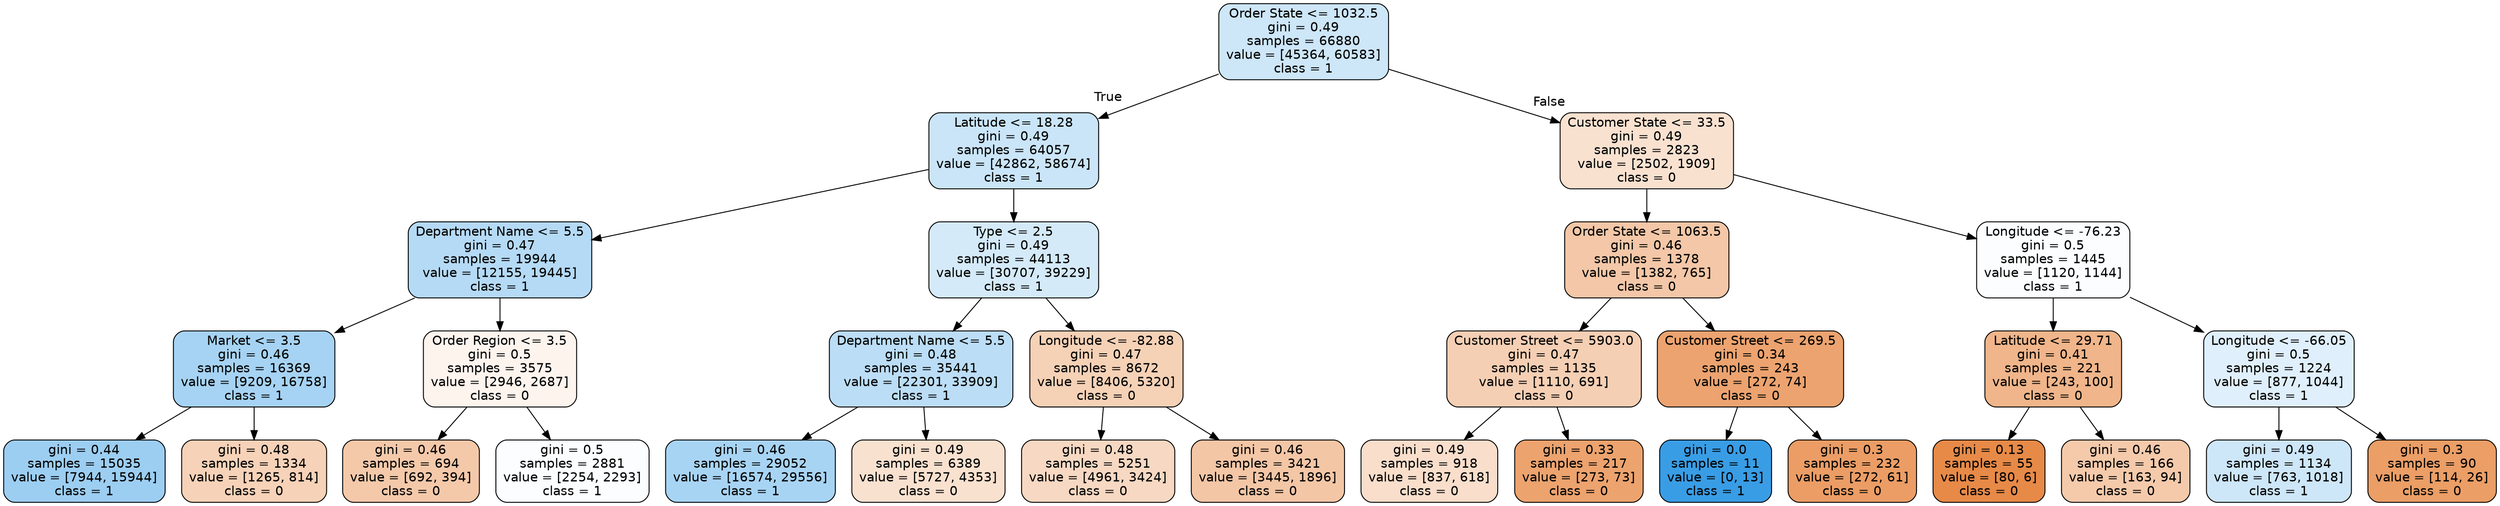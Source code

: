 digraph Tree {
node [shape=box, style="filled, rounded", color="black", fontname=helvetica] ;
edge [fontname=helvetica] ;
0 [label="Order State <= 1032.5\ngini = 0.49\nsamples = 66880\nvalue = [45364, 60583]\nclass = 1", fillcolor="#cde6f8"] ;
1 [label="Latitude <= 18.28\ngini = 0.49\nsamples = 64057\nvalue = [42862, 58674]\nclass = 1", fillcolor="#cae5f8"] ;
0 -> 1 [labeldistance=2.5, labelangle=45, headlabel="True"] ;
2 [label="Department Name <= 5.5\ngini = 0.47\nsamples = 19944\nvalue = [12155, 19445]\nclass = 1", fillcolor="#b5daf5"] ;
1 -> 2 ;
3 [label="Market <= 3.5\ngini = 0.46\nsamples = 16369\nvalue = [9209, 16758]\nclass = 1", fillcolor="#a6d3f3"] ;
2 -> 3 ;
4 [label="gini = 0.44\nsamples = 15035\nvalue = [7944, 15944]\nclass = 1", fillcolor="#9ccef2"] ;
3 -> 4 ;
5 [label="gini = 0.48\nsamples = 1334\nvalue = [1265, 814]\nclass = 0", fillcolor="#f6d2b8"] ;
3 -> 5 ;
6 [label="Order Region <= 3.5\ngini = 0.5\nsamples = 3575\nvalue = [2946, 2687]\nclass = 0", fillcolor="#fdf4ee"] ;
2 -> 6 ;
7 [label="gini = 0.46\nsamples = 694\nvalue = [692, 394]\nclass = 0", fillcolor="#f4c9aa"] ;
6 -> 7 ;
8 [label="gini = 0.5\nsamples = 2881\nvalue = [2254, 2293]\nclass = 1", fillcolor="#fcfdff"] ;
6 -> 8 ;
9 [label="Type <= 2.5\ngini = 0.49\nsamples = 44113\nvalue = [30707, 39229]\nclass = 1", fillcolor="#d4eaf9"] ;
1 -> 9 ;
10 [label="Department Name <= 5.5\ngini = 0.48\nsamples = 35441\nvalue = [22301, 33909]\nclass = 1", fillcolor="#bbddf6"] ;
9 -> 10 ;
11 [label="gini = 0.46\nsamples = 29052\nvalue = [16574, 29556]\nclass = 1", fillcolor="#a8d4f4"] ;
10 -> 11 ;
12 [label="gini = 0.49\nsamples = 6389\nvalue = [5727, 4353]\nclass = 0", fillcolor="#f9e1cf"] ;
10 -> 12 ;
13 [label="Longitude <= -82.88\ngini = 0.47\nsamples = 8672\nvalue = [8406, 5320]\nclass = 0", fillcolor="#f5d1b6"] ;
9 -> 13 ;
14 [label="gini = 0.48\nsamples = 5251\nvalue = [4961, 3424]\nclass = 0", fillcolor="#f7d8c2"] ;
13 -> 14 ;
15 [label="gini = 0.46\nsamples = 3421\nvalue = [3445, 1896]\nclass = 0", fillcolor="#f3c6a6"] ;
13 -> 15 ;
16 [label="Customer State <= 33.5\ngini = 0.49\nsamples = 2823\nvalue = [2502, 1909]\nclass = 0", fillcolor="#f9e1d0"] ;
0 -> 16 [labeldistance=2.5, labelangle=-45, headlabel="False"] ;
17 [label="Order State <= 1063.5\ngini = 0.46\nsamples = 1378\nvalue = [1382, 765]\nclass = 0", fillcolor="#f3c7a7"] ;
16 -> 17 ;
18 [label="Customer Street <= 5903.0\ngini = 0.47\nsamples = 1135\nvalue = [1110, 691]\nclass = 0", fillcolor="#f5cfb4"] ;
17 -> 18 ;
19 [label="gini = 0.49\nsamples = 918\nvalue = [837, 618]\nclass = 0", fillcolor="#f8decb"] ;
18 -> 19 ;
20 [label="gini = 0.33\nsamples = 217\nvalue = [273, 73]\nclass = 0", fillcolor="#eca36e"] ;
18 -> 20 ;
21 [label="Customer Street <= 269.5\ngini = 0.34\nsamples = 243\nvalue = [272, 74]\nclass = 0", fillcolor="#eca36f"] ;
17 -> 21 ;
22 [label="gini = 0.0\nsamples = 11\nvalue = [0, 13]\nclass = 1", fillcolor="#399de5"] ;
21 -> 22 ;
23 [label="gini = 0.3\nsamples = 232\nvalue = [272, 61]\nclass = 0", fillcolor="#eb9d65"] ;
21 -> 23 ;
24 [label="Longitude <= -76.23\ngini = 0.5\nsamples = 1445\nvalue = [1120, 1144]\nclass = 1", fillcolor="#fbfdfe"] ;
16 -> 24 ;
25 [label="Latitude <= 29.71\ngini = 0.41\nsamples = 221\nvalue = [243, 100]\nclass = 0", fillcolor="#f0b58a"] ;
24 -> 25 ;
26 [label="gini = 0.13\nsamples = 55\nvalue = [80, 6]\nclass = 0", fillcolor="#e78a48"] ;
25 -> 26 ;
27 [label="gini = 0.46\nsamples = 166\nvalue = [163, 94]\nclass = 0", fillcolor="#f4caab"] ;
25 -> 27 ;
28 [label="Longitude <= -66.05\ngini = 0.5\nsamples = 1224\nvalue = [877, 1044]\nclass = 1", fillcolor="#dfeffb"] ;
24 -> 28 ;
29 [label="gini = 0.49\nsamples = 1134\nvalue = [763, 1018]\nclass = 1", fillcolor="#cde6f8"] ;
28 -> 29 ;
30 [label="gini = 0.3\nsamples = 90\nvalue = [114, 26]\nclass = 0", fillcolor="#eb9e66"] ;
28 -> 30 ;
}